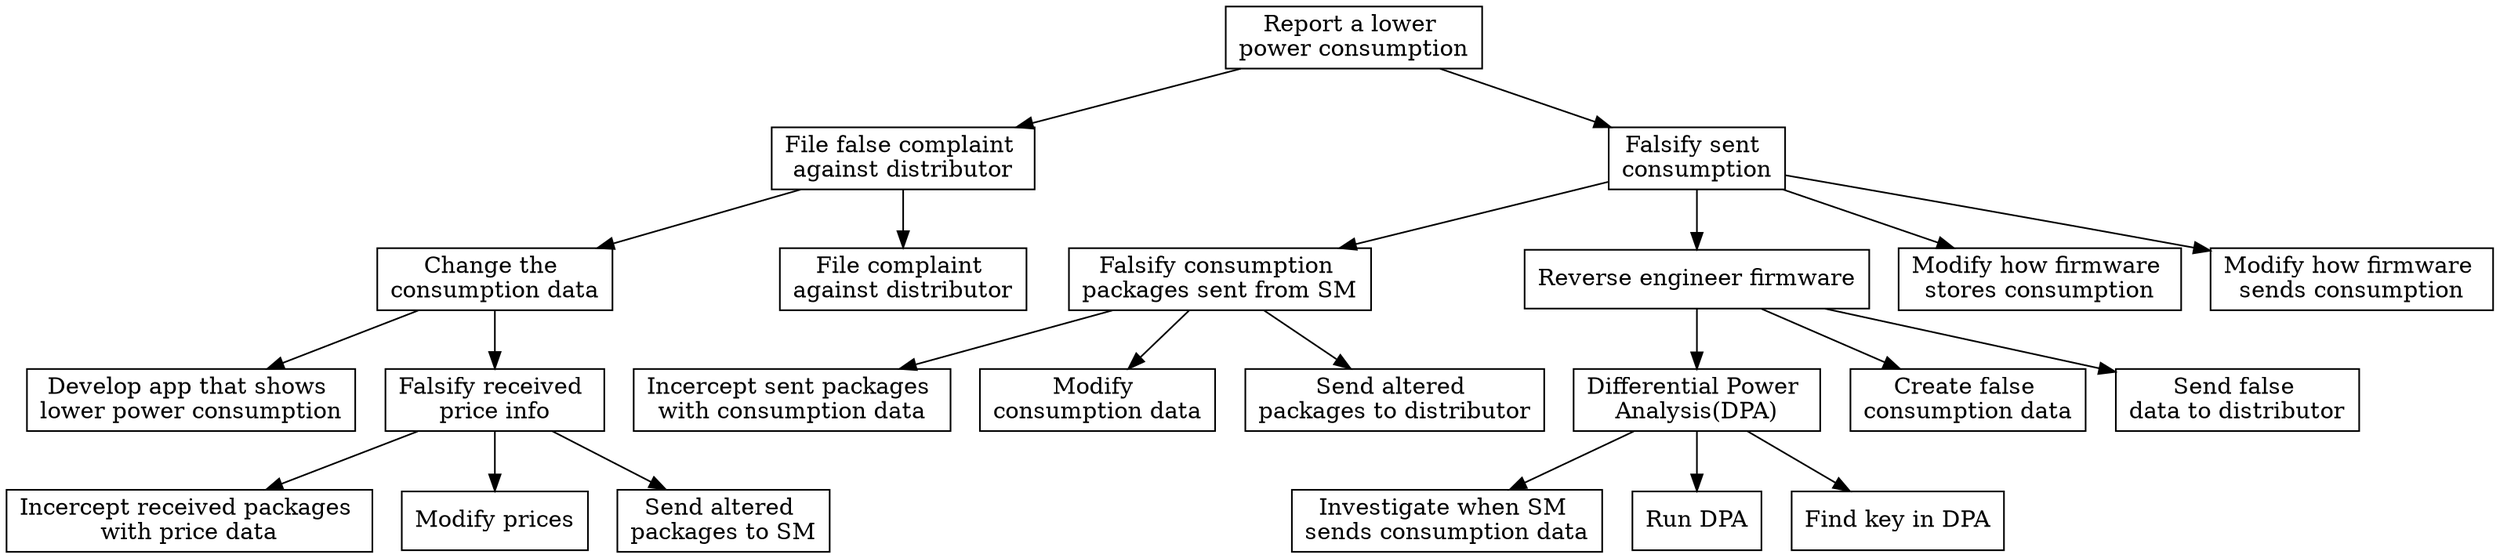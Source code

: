 digraph G {

// graph[ center=true, margin=0.2, nodesep=0.1, ranksep=0.3];
node[ shape=rectangle];

root [label="Report a lower \npower consumption", shape=OR];
complaint [label="File false complaint \nagainst distributor",shape=AND];
falsify [label="Falsify sent \nconsumption",shape=OR];



//COMPLAINT SUBTREE
root -> complaint;

forgeConsumptionData[shape=OR];
forgeConsumptionData[label="Change the \nconsumption data"];
complaint -> forgeConsumptionData
fileComplaint[label="File complaint \nagainst distributor"]
complaint -> fileComplaint

app[label="Develop app that shows \nlower power consumption"];
forgeConsumptionData ->  app;

falsifyReceived[label="Falsify received \nprice info",shape=AND];
forgeConsumptionData -> falsifyReceived;
interceptReceived[label="Incercept received packages \nwith price data"];
modifyPrices[label="Modify prices"];
resendToSM[label="Send altered \npackages to SM"];
falsifyReceived -> interceptReceived;
falsifyReceived -> modifyPrices;
falsifyReceived -> resendToSM;


//FALSIFY SUBTREE
root -> falsify;

package[label="Falsify consumption \npackages sent from SM",shape=AND];
falsify ->	package;
intercept[label="Incercept sent packages \nwith consumption data"];
modify[label="Modify \nconsumption data"];
resend[label="Send altered \npackages to distributor"]
package -> intercept;
package -> modify;
package -> resend;

reverseEngineer[label="Reverse engineer firmware",shape=AND];
falsify -> reverseEngineer;
reverseEngineer -> obtainKey;
whenSend[label="Investigate when SM \nsends consumption data"];
obtainKey[label="Differential Power \nAnalysis(DPA)",shape=AND];
obtainKey -> whenSend;
performDPA[label="Run DPA"]
obtainKey -> performDPA;
findKeyInDPA[label="Find key in DPA"];
obtainKey -> findKeyInDPA;
createFalseConsumptionData[label="Create false \nconsumption data"];
reverseEngineer -> createFalseConsumptionData;
sendFalseData[label="Send false \ndata to distributor"]
reverseEngineer -> sendFalseData;

ModifyFWstore[label="Modify how firmware \nstores consumption"];
falsify -> ModifyFWstore;


ModifyFWsend[label="Modify how firmware \nsends consumption"];
falsify -> ModifyFWsend;





}